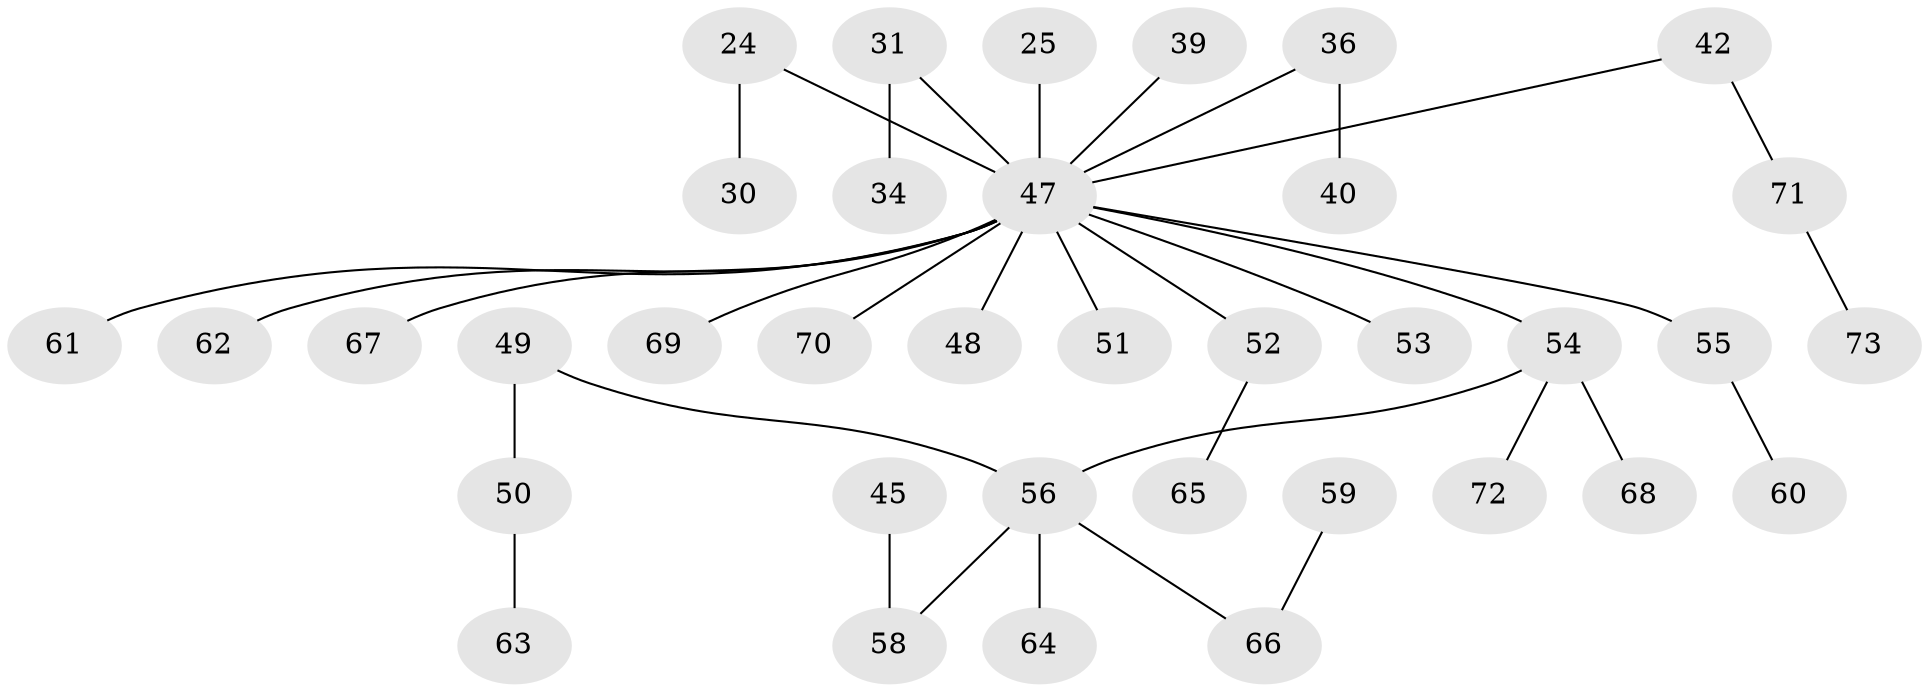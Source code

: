 // original degree distribution, {6: 0.0273972602739726, 2: 0.3287671232876712, 5: 0.0273972602739726, 3: 0.1780821917808219, 1: 0.4246575342465753, 4: 0.0136986301369863}
// Generated by graph-tools (version 1.1) at 2025/52/03/09/25 04:52:31]
// undirected, 36 vertices, 35 edges
graph export_dot {
graph [start="1"]
  node [color=gray90,style=filled];
  24;
  25;
  30;
  31;
  34;
  36;
  39;
  40;
  42;
  45;
  47 [super="+33+7+35+27+28+18"];
  48;
  49 [super="+37"];
  50;
  51 [super="+21"];
  52;
  53;
  54 [super="+6+13+26+44+46"];
  55;
  56 [super="+20+16+29"];
  58 [super="+32"];
  59;
  60;
  61;
  62;
  63;
  64;
  65;
  66 [super="+57"];
  67 [super="+22"];
  68;
  69;
  70;
  71;
  72;
  73;
  24 -- 30;
  24 -- 47;
  25 -- 47;
  31 -- 34;
  31 -- 47;
  36 -- 40;
  36 -- 47;
  39 -- 47;
  42 -- 71;
  42 -- 47;
  45 -- 58;
  47 -- 48;
  47 -- 52;
  47 -- 70;
  47 -- 53;
  47 -- 61;
  47 -- 62;
  47 -- 55;
  47 -- 69;
  47 -- 54;
  47 -- 51;
  47 -- 67;
  49 -- 56;
  49 -- 50;
  50 -- 63;
  52 -- 65;
  54 -- 56;
  54 -- 72;
  54 -- 68;
  55 -- 60;
  56 -- 64;
  56 -- 58;
  56 -- 66;
  59 -- 66;
  71 -- 73;
}
